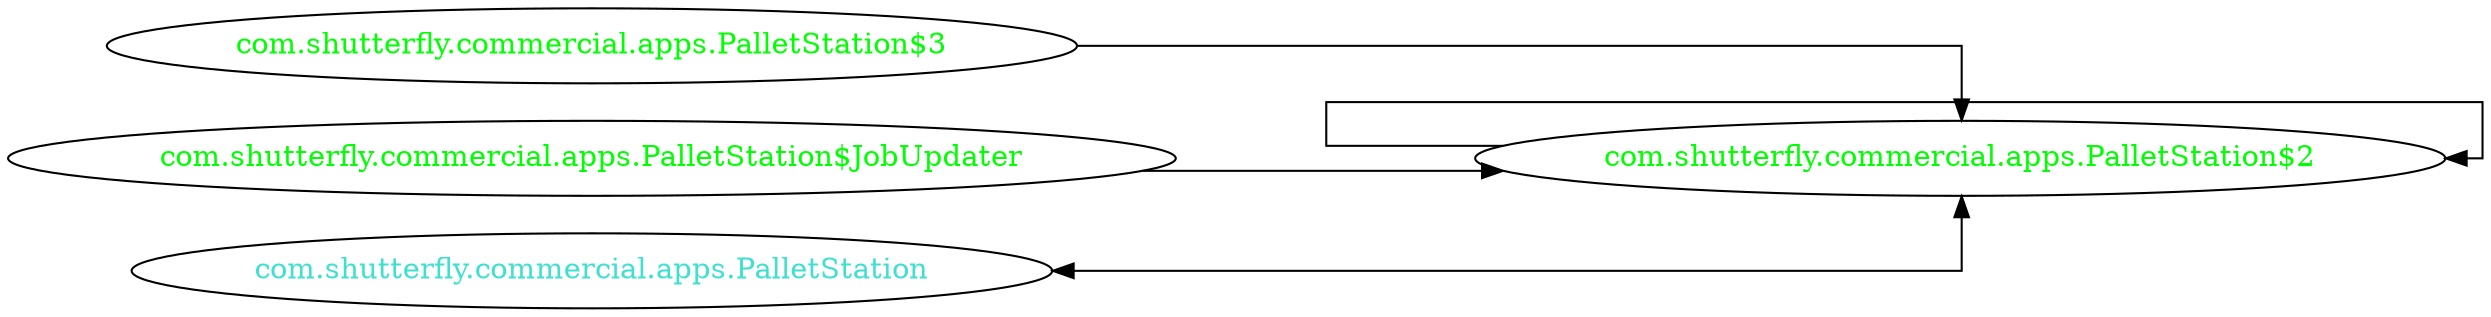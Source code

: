 digraph dependencyGraph {
 concentrate=true;
 ranksep="2.0";
 rankdir="LR"; 
 splines="ortho";
"com.shutterfly.commercial.apps.PalletStation$2" [fontcolor="red"];
"com.shutterfly.commercial.apps.PalletStation$2" [ fontcolor="green" ];
"com.shutterfly.commercial.apps.PalletStation$2"->"com.shutterfly.commercial.apps.PalletStation$2";
"com.shutterfly.commercial.apps.PalletStation$3" [ fontcolor="green" ];
"com.shutterfly.commercial.apps.PalletStation$3"->"com.shutterfly.commercial.apps.PalletStation$2";
"com.shutterfly.commercial.apps.PalletStation$JobUpdater" [ fontcolor="green" ];
"com.shutterfly.commercial.apps.PalletStation$JobUpdater"->"com.shutterfly.commercial.apps.PalletStation$2";
"com.shutterfly.commercial.apps.PalletStation" [ fontcolor="turquoise" ];
"com.shutterfly.commercial.apps.PalletStation"->"com.shutterfly.commercial.apps.PalletStation$2" [dir=both];
}